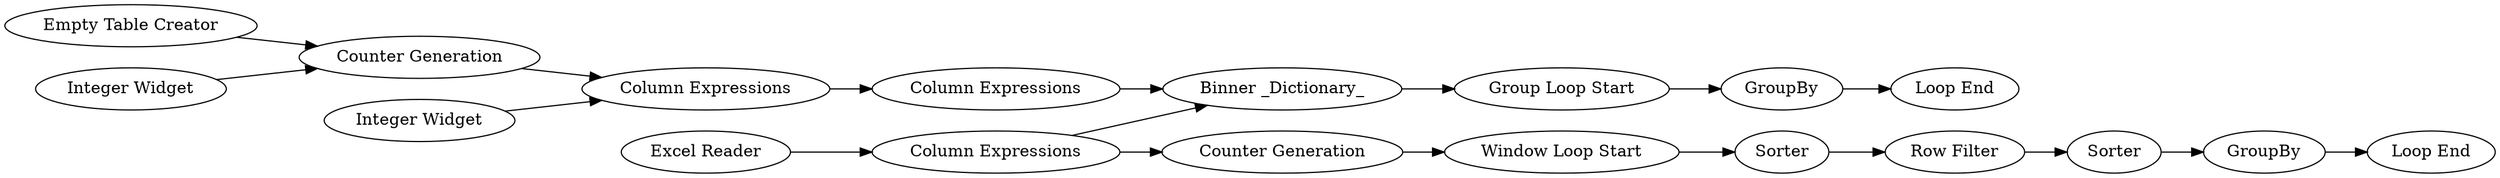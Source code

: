 digraph {
	13 -> 10
	20 -> 21
	10 -> 2
	14 -> 17
	11 -> 9
	22 -> 23
	15 -> 16
	19 -> 17
	8 -> 3
	1 -> 13
	12 -> 8
	18 -> 20
	17 -> 16
	13 -> 20
	21 -> 22
	9 -> 12
	16 -> 18
	2 -> 11
	9 [label="Row Filter"]
	18 [label="Column Expressions"]
	21 [label="Group Loop Start"]
	8 [label=GroupBy]
	17 [label="Counter Generation"]
	3 [label="Loop End"]
	19 [label="Integer Widget"]
	15 [label="Integer Widget"]
	10 [label="Counter Generation"]
	12 [label=Sorter]
	16 [label="Column Expressions"]
	1 [label="Excel Reader"]
	22 [label=GroupBy]
	11 [label=Sorter]
	23 [label="Loop End"]
	14 [label="Empty Table Creator"]
	13 [label="Column Expressions"]
	20 [label="Binner _Dictionary_"]
	2 [label="Window Loop Start"]
	rankdir=LR
}
